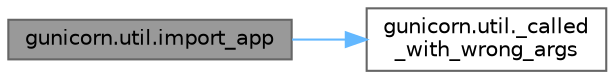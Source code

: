 digraph "gunicorn.util.import_app"
{
 // LATEX_PDF_SIZE
  bgcolor="transparent";
  edge [fontname=Helvetica,fontsize=10,labelfontname=Helvetica,labelfontsize=10];
  node [fontname=Helvetica,fontsize=10,shape=box,height=0.2,width=0.4];
  rankdir="LR";
  Node1 [id="Node000001",label="gunicorn.util.import_app",height=0.2,width=0.4,color="gray40", fillcolor="grey60", style="filled", fontcolor="black",tooltip=" "];
  Node1 -> Node2 [id="edge1_Node000001_Node000002",color="steelblue1",style="solid",tooltip=" "];
  Node2 [id="Node000002",label="gunicorn.util._called\l_with_wrong_args",height=0.2,width=0.4,color="grey40", fillcolor="white", style="filled",URL="$namespacegunicorn_1_1util.html#a32a42b6f9c41f82127b71313509b65bf",tooltip=" "];
}
